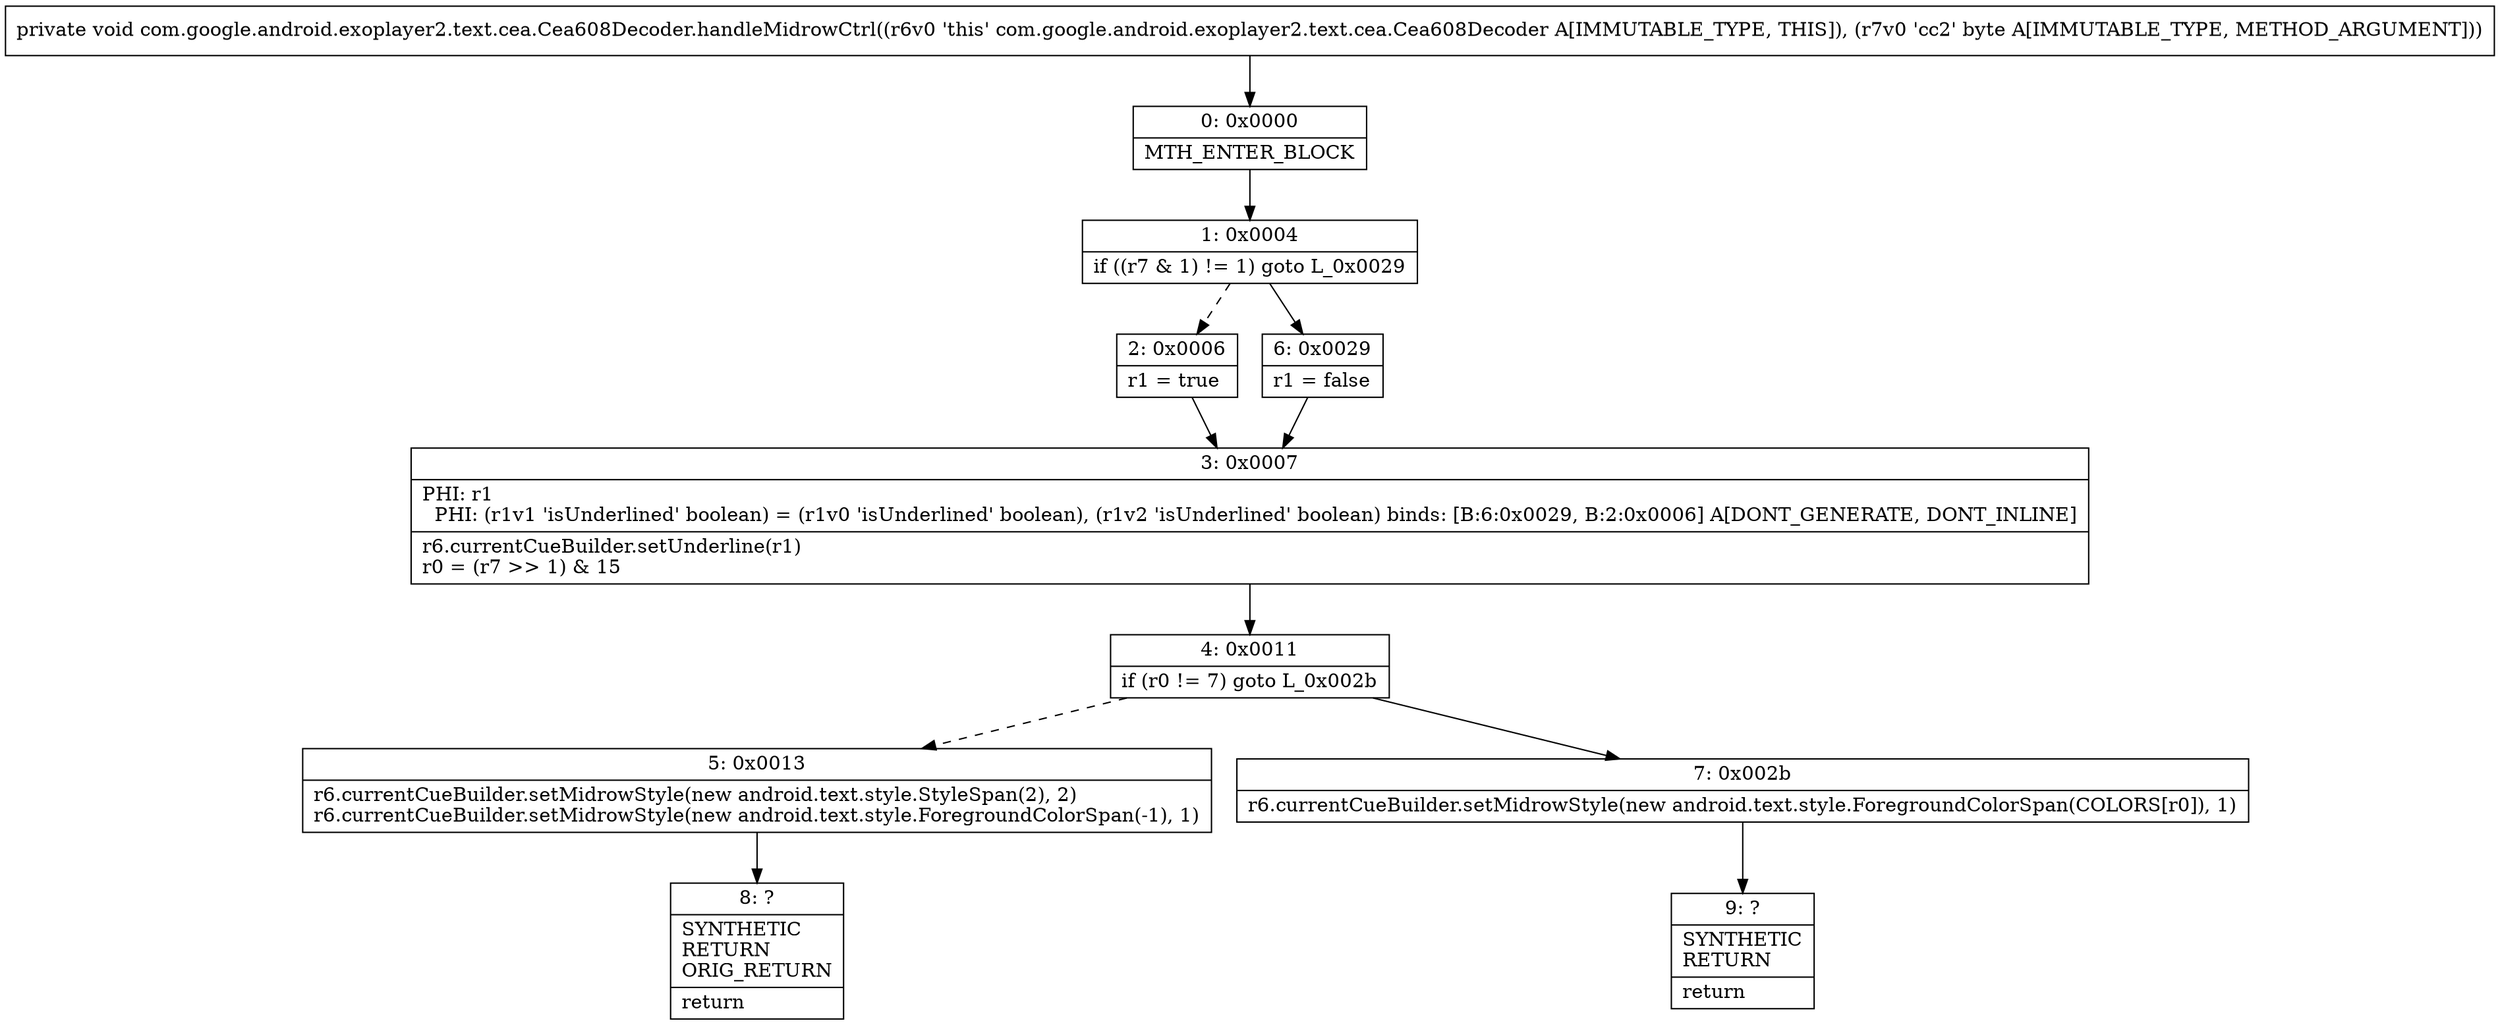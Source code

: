 digraph "CFG forcom.google.android.exoplayer2.text.cea.Cea608Decoder.handleMidrowCtrl(B)V" {
Node_0 [shape=record,label="{0\:\ 0x0000|MTH_ENTER_BLOCK\l}"];
Node_1 [shape=record,label="{1\:\ 0x0004|if ((r7 & 1) != 1) goto L_0x0029\l}"];
Node_2 [shape=record,label="{2\:\ 0x0006|r1 = true\l}"];
Node_3 [shape=record,label="{3\:\ 0x0007|PHI: r1 \l  PHI: (r1v1 'isUnderlined' boolean) = (r1v0 'isUnderlined' boolean), (r1v2 'isUnderlined' boolean) binds: [B:6:0x0029, B:2:0x0006] A[DONT_GENERATE, DONT_INLINE]\l|r6.currentCueBuilder.setUnderline(r1)\lr0 = (r7 \>\> 1) & 15\l}"];
Node_4 [shape=record,label="{4\:\ 0x0011|if (r0 != 7) goto L_0x002b\l}"];
Node_5 [shape=record,label="{5\:\ 0x0013|r6.currentCueBuilder.setMidrowStyle(new android.text.style.StyleSpan(2), 2)\lr6.currentCueBuilder.setMidrowStyle(new android.text.style.ForegroundColorSpan(\-1), 1)\l}"];
Node_6 [shape=record,label="{6\:\ 0x0029|r1 = false\l}"];
Node_7 [shape=record,label="{7\:\ 0x002b|r6.currentCueBuilder.setMidrowStyle(new android.text.style.ForegroundColorSpan(COLORS[r0]), 1)\l}"];
Node_8 [shape=record,label="{8\:\ ?|SYNTHETIC\lRETURN\lORIG_RETURN\l|return\l}"];
Node_9 [shape=record,label="{9\:\ ?|SYNTHETIC\lRETURN\l|return\l}"];
MethodNode[shape=record,label="{private void com.google.android.exoplayer2.text.cea.Cea608Decoder.handleMidrowCtrl((r6v0 'this' com.google.android.exoplayer2.text.cea.Cea608Decoder A[IMMUTABLE_TYPE, THIS]), (r7v0 'cc2' byte A[IMMUTABLE_TYPE, METHOD_ARGUMENT])) }"];
MethodNode -> Node_0;
Node_0 -> Node_1;
Node_1 -> Node_2[style=dashed];
Node_1 -> Node_6;
Node_2 -> Node_3;
Node_3 -> Node_4;
Node_4 -> Node_5[style=dashed];
Node_4 -> Node_7;
Node_5 -> Node_8;
Node_6 -> Node_3;
Node_7 -> Node_9;
}

